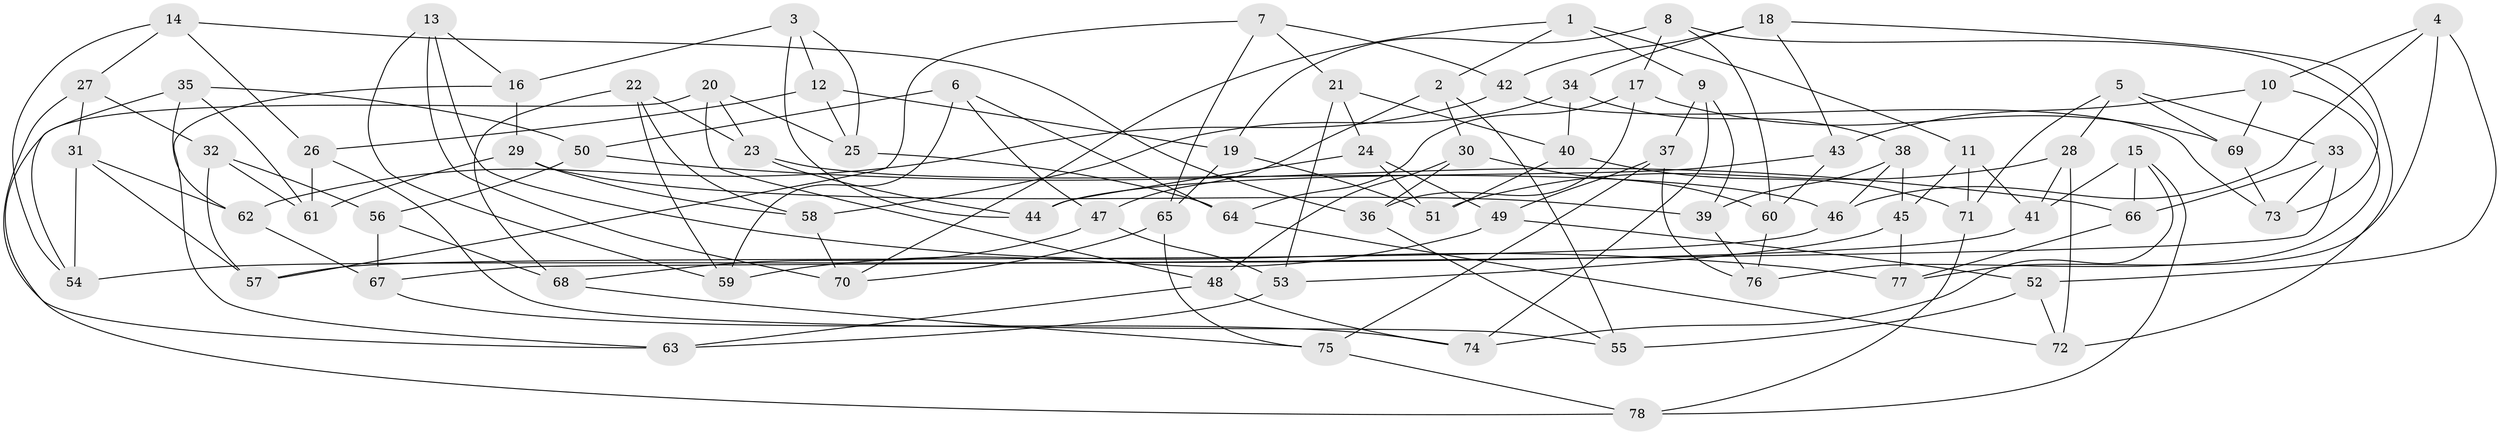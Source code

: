 // coarse degree distribution, {6: 0.6086956521739131, 5: 0.08695652173913043, 4: 0.30434782608695654}
// Generated by graph-tools (version 1.1) at 2025/52/02/27/25 19:52:28]
// undirected, 78 vertices, 156 edges
graph export_dot {
graph [start="1"]
  node [color=gray90,style=filled];
  1;
  2;
  3;
  4;
  5;
  6;
  7;
  8;
  9;
  10;
  11;
  12;
  13;
  14;
  15;
  16;
  17;
  18;
  19;
  20;
  21;
  22;
  23;
  24;
  25;
  26;
  27;
  28;
  29;
  30;
  31;
  32;
  33;
  34;
  35;
  36;
  37;
  38;
  39;
  40;
  41;
  42;
  43;
  44;
  45;
  46;
  47;
  48;
  49;
  50;
  51;
  52;
  53;
  54;
  55;
  56;
  57;
  58;
  59;
  60;
  61;
  62;
  63;
  64;
  65;
  66;
  67;
  68;
  69;
  70;
  71;
  72;
  73;
  74;
  75;
  76;
  77;
  78;
  1 -- 70;
  1 -- 11;
  1 -- 9;
  1 -- 2;
  2 -- 30;
  2 -- 55;
  2 -- 47;
  3 -- 12;
  3 -- 44;
  3 -- 16;
  3 -- 25;
  4 -- 52;
  4 -- 10;
  4 -- 46;
  4 -- 77;
  5 -- 69;
  5 -- 33;
  5 -- 28;
  5 -- 71;
  6 -- 59;
  6 -- 47;
  6 -- 50;
  6 -- 64;
  7 -- 42;
  7 -- 21;
  7 -- 65;
  7 -- 57;
  8 -- 73;
  8 -- 19;
  8 -- 17;
  8 -- 60;
  9 -- 39;
  9 -- 74;
  9 -- 37;
  10 -- 43;
  10 -- 69;
  10 -- 76;
  11 -- 71;
  11 -- 41;
  11 -- 45;
  12 -- 25;
  12 -- 19;
  12 -- 26;
  13 -- 16;
  13 -- 70;
  13 -- 59;
  13 -- 77;
  14 -- 36;
  14 -- 54;
  14 -- 26;
  14 -- 27;
  15 -- 66;
  15 -- 41;
  15 -- 74;
  15 -- 78;
  16 -- 63;
  16 -- 29;
  17 -- 36;
  17 -- 64;
  17 -- 69;
  18 -- 72;
  18 -- 43;
  18 -- 42;
  18 -- 34;
  19 -- 65;
  19 -- 51;
  20 -- 25;
  20 -- 48;
  20 -- 78;
  20 -- 23;
  21 -- 53;
  21 -- 24;
  21 -- 40;
  22 -- 58;
  22 -- 23;
  22 -- 68;
  22 -- 59;
  23 -- 44;
  23 -- 46;
  24 -- 49;
  24 -- 51;
  24 -- 44;
  25 -- 64;
  26 -- 61;
  26 -- 55;
  27 -- 63;
  27 -- 31;
  27 -- 32;
  28 -- 51;
  28 -- 72;
  28 -- 41;
  29 -- 39;
  29 -- 61;
  29 -- 58;
  30 -- 48;
  30 -- 36;
  30 -- 60;
  31 -- 62;
  31 -- 57;
  31 -- 54;
  32 -- 57;
  32 -- 56;
  32 -- 61;
  33 -- 66;
  33 -- 73;
  33 -- 67;
  34 -- 58;
  34 -- 38;
  34 -- 40;
  35 -- 54;
  35 -- 62;
  35 -- 50;
  35 -- 61;
  36 -- 55;
  37 -- 49;
  37 -- 75;
  37 -- 76;
  38 -- 45;
  38 -- 46;
  38 -- 39;
  39 -- 76;
  40 -- 51;
  40 -- 71;
  41 -- 54;
  42 -- 62;
  42 -- 73;
  43 -- 44;
  43 -- 60;
  45 -- 77;
  45 -- 53;
  46 -- 57;
  47 -- 53;
  47 -- 68;
  48 -- 63;
  48 -- 74;
  49 -- 52;
  49 -- 59;
  50 -- 56;
  50 -- 66;
  52 -- 55;
  52 -- 72;
  53 -- 63;
  56 -- 67;
  56 -- 68;
  58 -- 70;
  60 -- 76;
  62 -- 67;
  64 -- 72;
  65 -- 75;
  65 -- 70;
  66 -- 77;
  67 -- 74;
  68 -- 75;
  69 -- 73;
  71 -- 78;
  75 -- 78;
}
